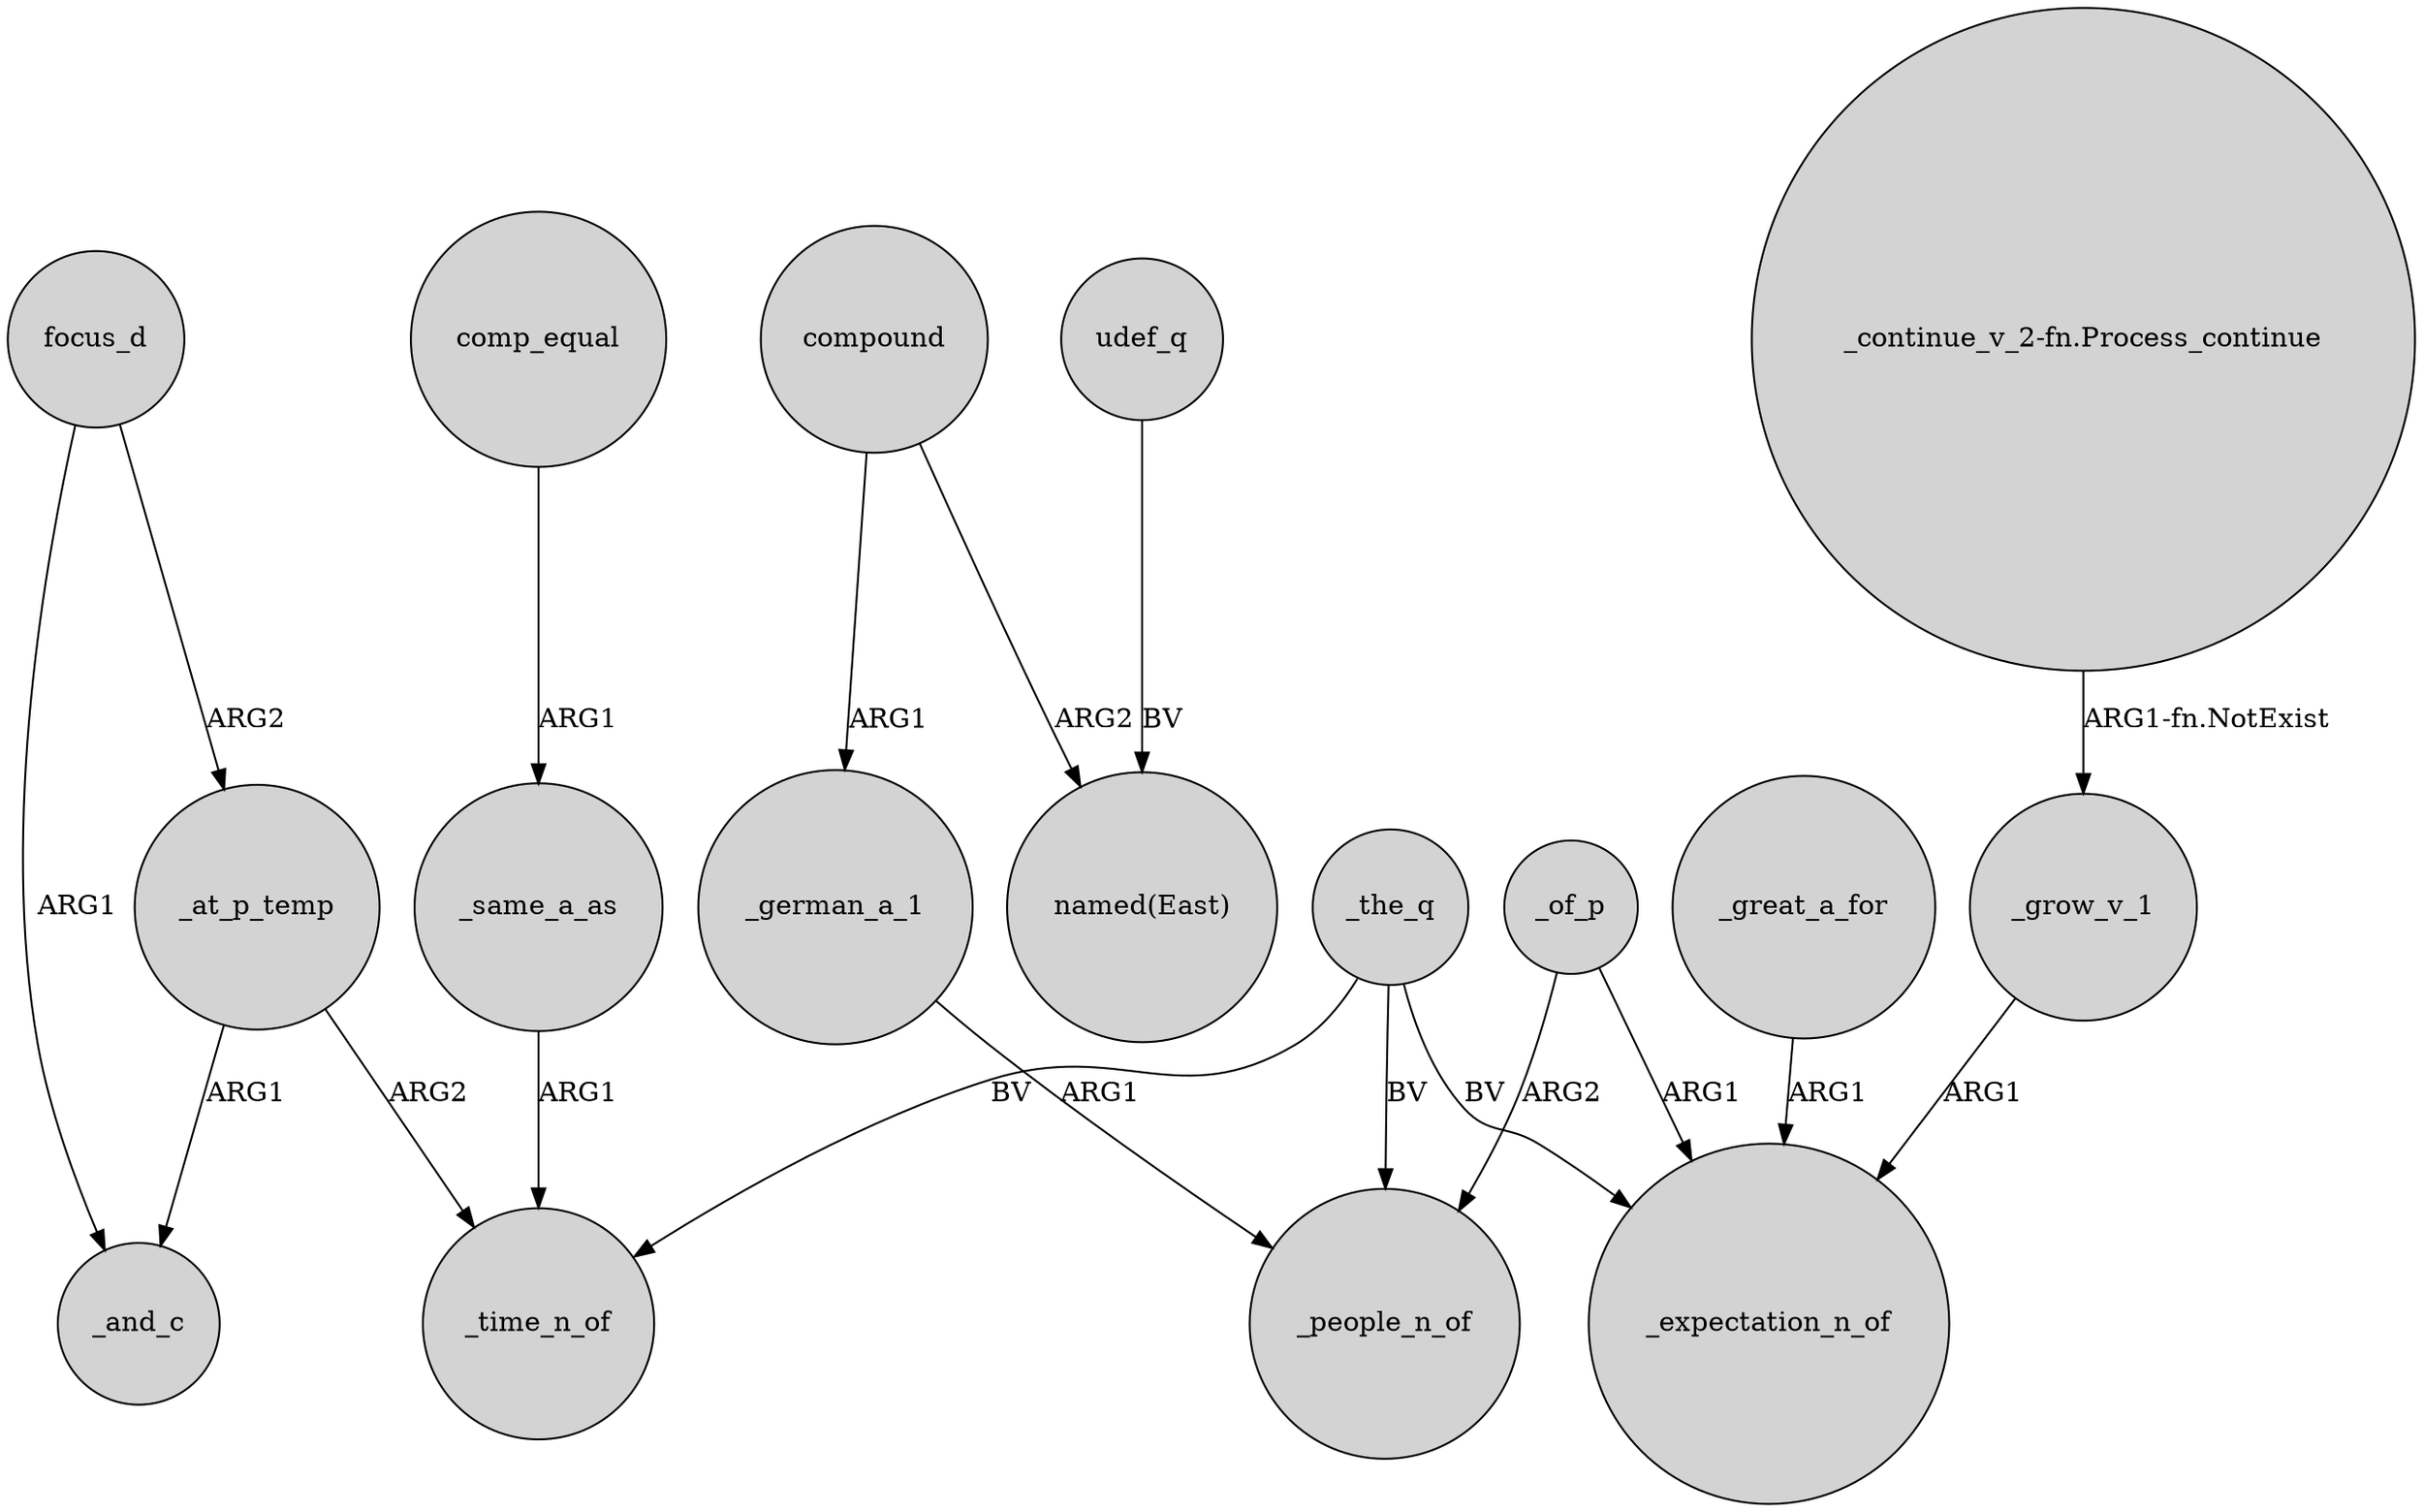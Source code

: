 digraph {
	node [shape=circle style=filled]
	focus_d -> _at_p_temp [label=ARG2]
	_the_q -> _time_n_of [label=BV]
	_of_p -> _people_n_of [label=ARG2]
	_at_p_temp -> _time_n_of [label=ARG2]
	comp_equal -> _same_a_as [label=ARG1]
	_great_a_for -> _expectation_n_of [label=ARG1]
	_of_p -> _expectation_n_of [label=ARG1]
	udef_q -> "named(East)" [label=BV]
	_german_a_1 -> _people_n_of [label=ARG1]
	"_continue_v_2-fn.Process_continue" -> _grow_v_1 [label="ARG1-fn.NotExist"]
	_same_a_as -> _time_n_of [label=ARG1]
	focus_d -> _and_c [label=ARG1]
	_at_p_temp -> _and_c [label=ARG1]
	_grow_v_1 -> _expectation_n_of [label=ARG1]
	_the_q -> _expectation_n_of [label=BV]
	_the_q -> _people_n_of [label=BV]
	compound -> "named(East)" [label=ARG2]
	compound -> _german_a_1 [label=ARG1]
}
